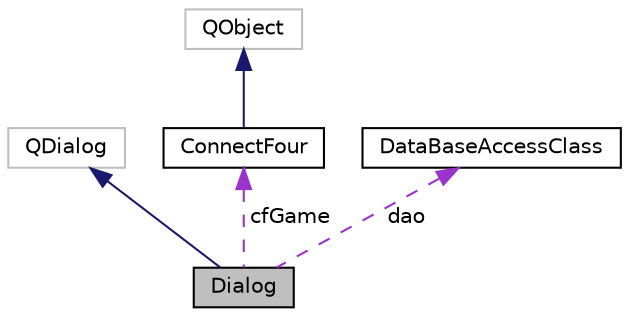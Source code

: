 digraph "Dialog"
{
  edge [fontname="Helvetica",fontsize="10",labelfontname="Helvetica",labelfontsize="10"];
  node [fontname="Helvetica",fontsize="10",shape=record];
  Node1 [label="Dialog",height=0.2,width=0.4,color="black", fillcolor="grey75", style="filled" fontcolor="black"];
  Node2 -> Node1 [dir="back",color="midnightblue",fontsize="10",style="solid",fontname="Helvetica"];
  Node2 [label="QDialog",height=0.2,width=0.4,color="grey75", fillcolor="white", style="filled"];
  Node3 -> Node1 [dir="back",color="darkorchid3",fontsize="10",style="dashed",label=" cfGame" ,fontname="Helvetica"];
  Node3 [label="ConnectFour",height=0.2,width=0.4,color="black", fillcolor="white", style="filled",URL="$class_connect_four.html",tooltip="VierGewinnt-Logik enthaltende Klasse. Hält den zustand des Spielbrettes und kennt die Regeln des Spie..."];
  Node4 -> Node3 [dir="back",color="midnightblue",fontsize="10",style="solid",fontname="Helvetica"];
  Node4 [label="QObject",height=0.2,width=0.4,color="grey75", fillcolor="white", style="filled"];
  Node5 -> Node1 [dir="back",color="darkorchid3",fontsize="10",style="dashed",label=" dao" ,fontname="Helvetica"];
  Node5 [label="DataBaseAccessClass",height=0.2,width=0.4,color="black", fillcolor="white", style="filled",URL="$class_data_base_access_class.html",tooltip="Klasse zum Speichern des Spielzustands in der Datenbank. Benutzt eine SQLite Datenbank. "];
}
